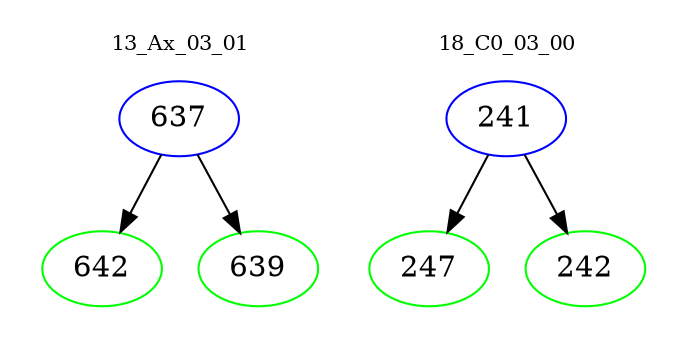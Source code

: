 digraph{
subgraph cluster_0 {
color = white
label = "13_Ax_03_01";
fontsize=10;
T0_637 [label="637", color="blue"]
T0_637 -> T0_642 [color="black"]
T0_642 [label="642", color="green"]
T0_637 -> T0_639 [color="black"]
T0_639 [label="639", color="green"]
}
subgraph cluster_1 {
color = white
label = "18_C0_03_00";
fontsize=10;
T1_241 [label="241", color="blue"]
T1_241 -> T1_247 [color="black"]
T1_247 [label="247", color="green"]
T1_241 -> T1_242 [color="black"]
T1_242 [label="242", color="green"]
}
}

